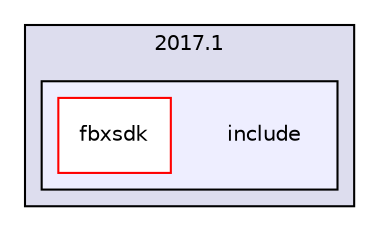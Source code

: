 digraph "C:/github/FBXpythonSDK201701/FBXpythonSDK201701/2017.1/include" {
  compound=true
  node [ fontsize="10", fontname="Helvetica"];
  edge [ labelfontsize="10", labelfontname="Helvetica"];
  subgraph clusterdir_4a426b8e03fe3d7486f55cd786ec34a5 {
    graph [ bgcolor="#ddddee", pencolor="black", label="2017.1" fontname="Helvetica", fontsize="10", URL="dir_4a426b8e03fe3d7486f55cd786ec34a5.html"]
  subgraph clusterdir_5150d3ec408cc88d4a430afaa310edb3 {
    graph [ bgcolor="#eeeeff", pencolor="black", label="" URL="dir_5150d3ec408cc88d4a430afaa310edb3.html"];
    dir_5150d3ec408cc88d4a430afaa310edb3 [shape=plaintext label="include"];
    dir_e7a7a586c60171c9c47f14bdba965fea [shape=box label="fbxsdk" color="red" fillcolor="white" style="filled" URL="dir_e7a7a586c60171c9c47f14bdba965fea.html"];
  }
  }
}
